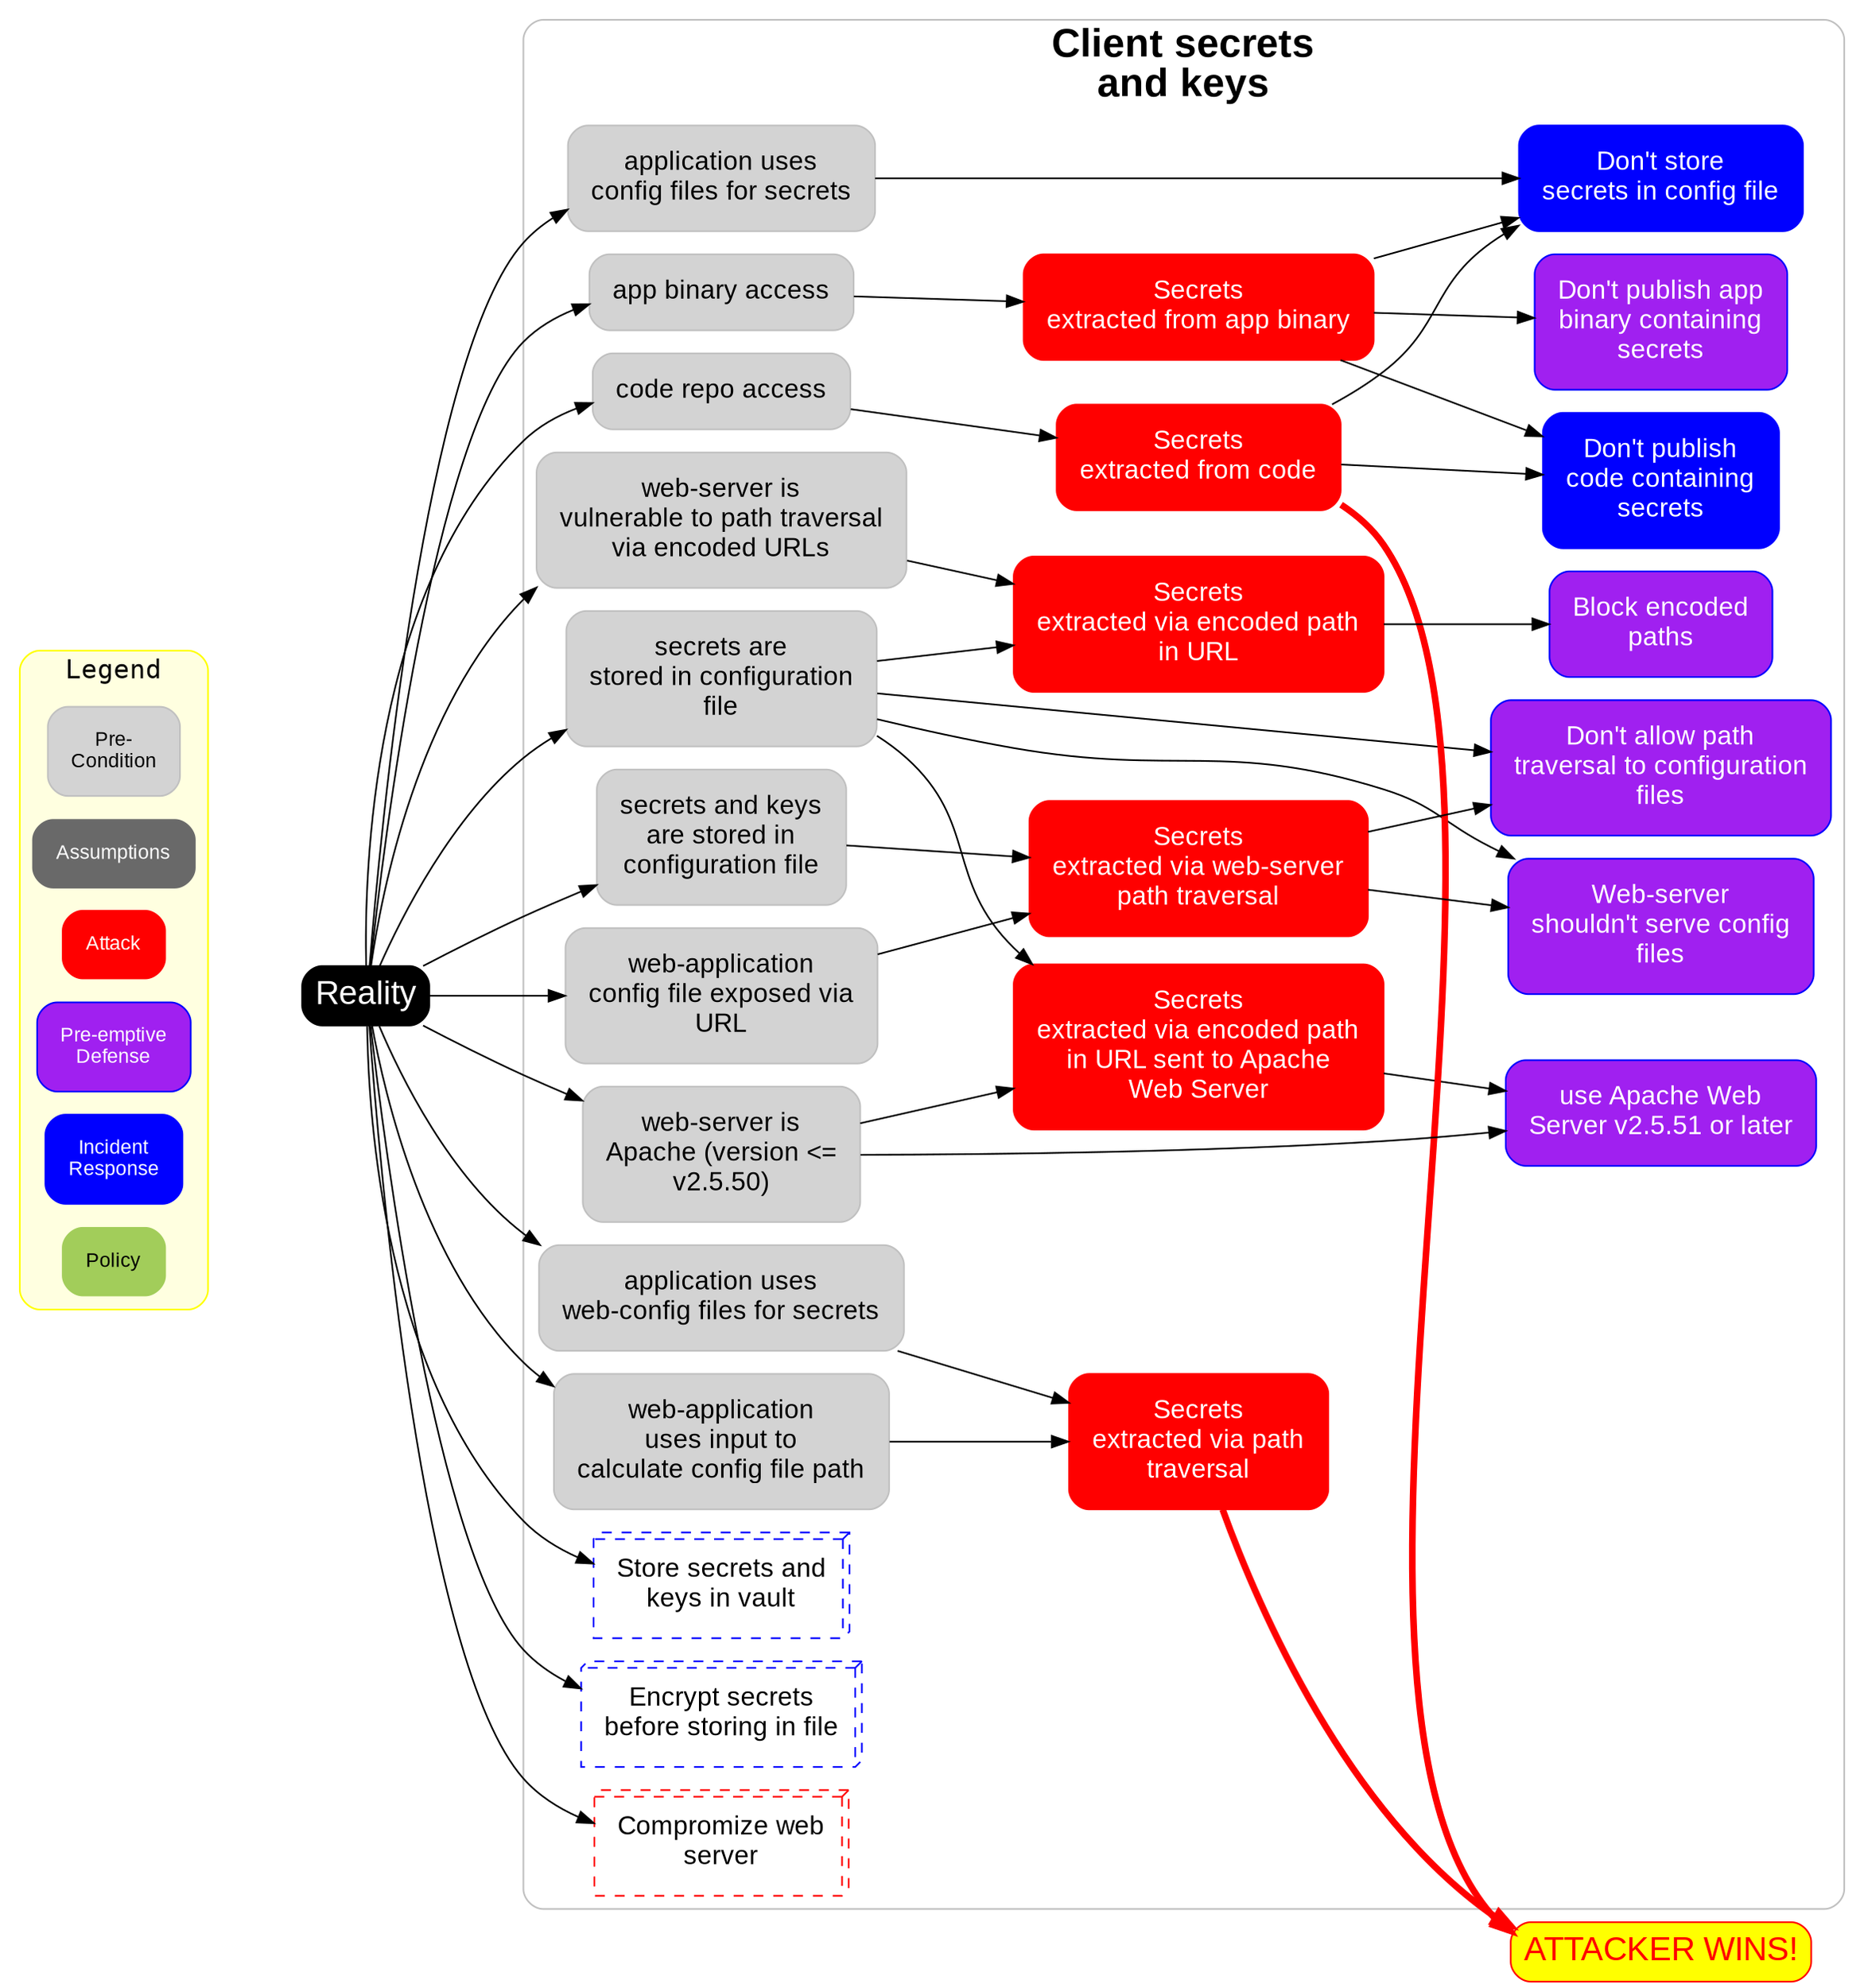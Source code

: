 digraph "top" {
  // Base Styling
  compound=true
  graph[style="filled, rounded" rankdir="LR" splines="true" overlap="false" nodesep="0.2" ranksep="0.9"];

  // Start and end nodes
  reality[ label="Reality"  fontname="Arial"  fontsize="20"  fontcolor="white"  fillcolor="black"  color="black"  shape="box"  style="filled, rounded" ]
  attacker_wins[ label="ATTACKER WINS!"  fontname="Arial"  fontsize="20"  fontcolor="red"  fillcolor="yellow"  color="red"  shape="box"  style="filled, rounded" ]
  subgraph cluster_Client_secrets_and_keys {
    label=<<B>Client secrets<br></br>and keys</B>>
    graph[style="filled, rounded" rankdir="LR" splines="true" overlap="false" nodesep="0.2" ranksep="0.9" fontname="Arial"  fontsize="24"  fontcolor="black"  fillcolor="transparent"  color="gray" ];
    webapplication_uses_input_to_calculate_config_file_path[label="web-application\nuses input to\ncalculate config file path"  shape="box"  style="filled, rounded"  margin="0.2"  fontname="Arial"  fontsize="16"  fontcolor="black"  fillcolor="lightgray"  color="gray"]
    Secrets_extracted_via_encoded_path_in_URL_sent_to_Apache_Web_Server[label="Secrets\nextracted via encoded path\nin URL sent to Apache\nWeb Server"  shape="box"  style="filled, rounded"  margin="0.2"  fontname="Arial"  fontsize="16"  fontcolor="white"  fillcolor="red"  color="red"]
    webserver_is_vulnerable_to_path_traversal_via_encoded_URLs[label="web-server is\nvulnerable to path traversal\nvia encoded URLs"  shape="box"  style="filled, rounded"  margin="0.2"  fontname="Arial"  fontsize="16"  fontcolor="black"  fillcolor="lightgray"  color="gray"]
    application_uses_config_files_for_secrets[label="application uses\nconfig files for secrets"  shape="box"  style="filled, rounded"  margin="0.2"  fontname="Arial"  fontsize="16"  fontcolor="black"  fillcolor="lightgray"  color="gray"]
    Dont_store_secrets_in_config_file[label="Don't store\nsecrets in config file"  shape="box"  style="filled, rounded"  margin="0.2"  fontname="Arial"  fontsize="16"  fontcolor="white"  fillcolor="blue"  color="blue"]
    app_binary_access[label="app binary access"  shape="box"  style="filled, rounded"  margin="0.2"  fontname="Arial"  fontsize="16"  fontcolor="black"  fillcolor="lightgray"  color="gray"]
    application_uses_webconfig_files_for_secrets[label="application uses\nweb-config files for secrets"  shape="box"  style="filled, rounded"  margin="0.2"  fontname="Arial"  fontsize="16"  fontcolor="black"  fillcolor="lightgray"  color="gray"]
    webapplication_config_file_exposed_via_URL[label="web-application\nconfig file exposed via\nURL"  shape="box"  style="filled, rounded"  margin="0.2"  fontname="Arial"  fontsize="16"  fontcolor="black"  fillcolor="lightgray"  color="gray"]
    secrets_are_stored_in_configuration_file[label="secrets are\nstored in configuration\nfile"  shape="box"  style="filled, rounded"  margin="0.2"  fontname="Arial"  fontsize="16"  fontcolor="black"  fillcolor="lightgray"  color="gray"]
    code_repo_access[label="code repo access"  shape="box"  style="filled, rounded"  margin="0.2"  fontname="Arial"  fontsize="16"  fontcolor="black"  fillcolor="lightgray"  color="gray"]
    Dont_publish_app_binary_containing_secrets[label="Don't publish app\nbinary containing\nsecrets"  shape="box"  style="filled, rounded"  margin="0.2"  fontname="Arial"  fontsize="16"  fontcolor="white"  fillcolor="purple"  color="blue"]
    use_Apache_Web_Server_v2551_or_later[label="use Apache Web\nServer v2.5.51 or later"  shape="box"  style="filled, rounded"  margin="0.2"  fontname="Arial"  fontsize="16"  fontcolor="white"  fillcolor="purple"  color="blue"]
    Secrets_extracted_from_code[label="Secrets\nextracted from code"  shape="box"  style="filled, rounded"  margin="0.2"  fontname="Arial"  fontsize="16"  fontcolor="white"  fillcolor="red"  color="red"]
    secrets_and_keys_are_stored_in_configuration_file[label="secrets and keys\nare stored in\nconfiguration file"  shape="box"  style="filled, rounded"  margin="0.2"  fontname="Arial"  fontsize="16"  fontcolor="black"  fillcolor="lightgray"  color="gray"]
    webserver_is_Apache_version_lteq_v2550[label="web-server is\nApache (version <=\nv2.5.50)"  shape="box"  style="filled, rounded"  margin="0.2"  fontname="Arial"  fontsize="16"  fontcolor="black"  fillcolor="lightgray"  color="gray"]
    Block_encoded_paths[label="Block encoded\npaths"  shape="box"  style="filled, rounded"  margin="0.2"  fontname="Arial"  fontsize="16"  fontcolor="white"  fillcolor="purple"  color="blue"]
    Webserver_shouldnt_serve_config_files[label="Web-server\nshouldn't serve config\nfiles"  shape="box"  style="filled, rounded"  margin="0.2"  fontname="Arial"  fontsize="16"  fontcolor="white"  fillcolor="purple"  color="blue"]
    Store_secrets_and_keys_in_vault[label="Store secrets and\nkeys in vault"  shape="box3d"  style="filled, dashed"  margin="0.2"  fontname="Arial"  fontsize="16"  fontcolor="black"  fillcolor="transparent"  color="blue"]
    Encrypt_secrets_before_storing_in_file[label="Encrypt secrets\nbefore storing in file"  shape="box3d"  style="filled, dashed"  margin="0.2"  fontname="Arial"  fontsize="16"  fontcolor="black"  fillcolor="transparent"  color="blue"]
    Dont_publish_code_containing_secrets[label="Don't publish\ncode containing\nsecrets"  shape="box"  style="filled, rounded"  margin="0.2"  fontname="Arial"  fontsize="16"  fontcolor="white"  fillcolor="blue"  color="blue"]
    Secrets_extracted_from_app_binary[label="Secrets\nextracted from app binary"  shape="box"  style="filled, rounded"  margin="0.2"  fontname="Arial"  fontsize="16"  fontcolor="white"  fillcolor="red"  color="red"]
    Secrets_extracted_via_encoded_path_in_URL[label="Secrets\nextracted via encoded path\nin URL"  shape="box"  style="filled, rounded"  margin="0.2"  fontname="Arial"  fontsize="16"  fontcolor="white"  fillcolor="red"  color="red"]
    Compromize_web_server[label="Compromize web\nserver"  shape="box3d"  style="filled, dashed"  margin="0.2"  fontname="Arial"  fontsize="16"  fontcolor="black"  fillcolor="transparent"  color="red"]
    Secrets_extracted_via_path_traversal[label="Secrets\nextracted via path\ntraversal"  shape="box"  style="filled, rounded"  margin="0.2"  fontname="Arial"  fontsize="16"  fontcolor="white"  fillcolor="red"  color="red"]
    Secrets_extracted_via_webserver_path_traversal[label="Secrets\nextracted via web-server\npath traversal"  shape="box"  style="filled, rounded"  margin="0.2"  fontname="Arial"  fontsize="16"  fontcolor="white"  fillcolor="red"  color="red"]
    Dont_allow_path_traversal_to_configuration_files[label="Don't allow path\ntraversal to configuration\nfiles"  shape="box"  style="filled, rounded"  margin="0.2"  fontname="Arial"  fontsize="16"  fontcolor="white"  fillcolor="purple"  color="blue"]
    {rank="same"; app_binary_access; application_uses_webconfig_files_for_secrets; webapplication_uses_input_to_calculate_config_file_path; webapplication_config_file_exposed_via_URL; secrets_and_keys_are_stored_in_configuration_file; webserver_is_vulnerable_to_path_traversal_via_encoded_URLs; secrets_are_stored_in_configuration_file; webserver_is_Apache_version_lteq_v2550; secrets_are_stored_in_configuration_file; code_repo_access; secrets_are_stored_in_configuration_file; application_uses_config_files_for_secrets; webserver_is_Apache_version_lteq_v2550; secrets_are_stored_in_configuration_file; }
  }
  Secrets_extracted_from_app_binary -> Dont_publish_app_binary_containing_secrets
  Secrets_extracted_from_app_binary -> Dont_publish_code_containing_secrets
  Secrets_extracted_from_app_binary -> Dont_store_secrets_in_config_file
  application_uses_webconfig_files_for_secrets -> Secrets_extracted_via_path_traversal
  reality -> app_binary_access
  reality -> webapplication_uses_input_to_calculate_config_file_path
  reality -> application_uses_webconfig_files_for_secrets
  reality -> webapplication_config_file_exposed_via_URL
  reality -> secrets_and_keys_are_stored_in_configuration_file
  reality -> webserver_is_vulnerable_to_path_traversal_via_encoded_URLs
  reality -> secrets_are_stored_in_configuration_file
  reality -> webserver_is_Apache_version_lteq_v2550
  reality -> Compromize_web_server
  reality -> code_repo_access
  reality -> Encrypt_secrets_before_storing_in_file
  reality -> Store_secrets_and_keys_in_vault
  reality -> application_uses_config_files_for_secrets
  code_repo_access -> Secrets_extracted_from_code
  app_binary_access -> Secrets_extracted_from_app_binary
  webapplication_uses_input_to_calculate_config_file_path -> Secrets_extracted_via_path_traversal
  secrets_are_stored_in_configuration_file -> Secrets_extracted_via_encoded_path_in_URL
  secrets_are_stored_in_configuration_file -> Secrets_extracted_via_encoded_path_in_URL_sent_to_Apache_Web_Server
  secrets_are_stored_in_configuration_file -> Dont_allow_path_traversal_to_configuration_files
  secrets_are_stored_in_configuration_file -> Webserver_shouldnt_serve_config_files
  application_uses_config_files_for_secrets -> Dont_store_secrets_in_config_file
  webserver_is_Apache_version_lteq_v2550 -> Secrets_extracted_via_encoded_path_in_URL_sent_to_Apache_Web_Server
  webserver_is_Apache_version_lteq_v2550 -> use_Apache_Web_Server_v2551_or_later
  webserver_is_vulnerable_to_path_traversal_via_encoded_URLs -> Secrets_extracted_via_encoded_path_in_URL
  Secrets_extracted_from_code -> Dont_publish_code_containing_secrets
  Secrets_extracted_from_code -> Dont_store_secrets_in_config_file
  webapplication_config_file_exposed_via_URL -> Secrets_extracted_via_webserver_path_traversal
  secrets_and_keys_are_stored_in_configuration_file -> Secrets_extracted_via_webserver_path_traversal
  Secrets_extracted_via_encoded_path_in_URL -> Block_encoded_paths
  Secrets_extracted_via_encoded_path_in_URL_sent_to_Apache_Web_Server -> use_Apache_Web_Server_v2551_or_later
  Secrets_extracted_via_webserver_path_traversal -> Dont_allow_path_traversal_to_configuration_files
  Secrets_extracted_via_webserver_path_traversal -> Webserver_shouldnt_serve_config_files
  Secrets_extracted_via_path_traversal -> attacker_wins[ penwidth="4"  color="red" ]
  Secrets_extracted_from_code -> attacker_wins[ penwidth="4"  color="red" ]
  subgraph cluster_Legend {
    label="Legend"
    graph[style="filled, rounded" rankdir="LR" fontsize="16" splines="true" overlap="false" nodesep="0.1" ranksep="0.2" fontname="Courier" fillcolor="lightyellow" color="yellow"];
    A[label="Pre-\nCondition"  shape="box"  style="filled, rounded"  margin="0.2"  fontname="Arial"  fontsize="12"  fontcolor="black"  fillcolor="lightgray"  color="gray"]
    B[label="Assumptions"  shape="box"  style="filled, rounded"  margin="0.2"  fontname="Arial"  fontsize="12"  fontcolor="white"  fillcolor="dimgray"  color="dimgray"]
    C[label="Attack"  shape="box"  style="filled, rounded"  margin="0.2"  fontname="Arial"  fontsize="12"  fontcolor="white"  fillcolor="red"  color="red"]
    D[label="Pre-emptive\nDefense"  shape="box"  style="filled, rounded"  margin="0.2"  fontname="Arial"  fontsize="12"  fontcolor="white"  fillcolor="purple"  color="blue"]
    E[label="Incident\nResponse"  shape="box"  style="filled, rounded"  margin="0.2"  fontname="Arial"  fontsize="12"  fontcolor="white"  fillcolor="blue"  color="blue"]
    F[label="Policy"  shape="box"  style="filled, rounded"  margin="0.2"  fontname="Arial"  fontsize="12"  fontcolor="black"  fillcolor="darkolivegreen3"  color="darkolivegreen3"]
  }
  A -> reality [style="invis" ltail="cluster_Legend"]
  B -> reality [style="invis" ltail="cluster_Legend"]
  C -> reality [style="invis" ltail="cluster_Legend"]
  D -> reality [style="invis" ltail="cluster_Legend"]
  E -> reality [style="invis" ltail="cluster_Legend"]
  F -> reality [style="invis" ltail="cluster_Legend"]
}